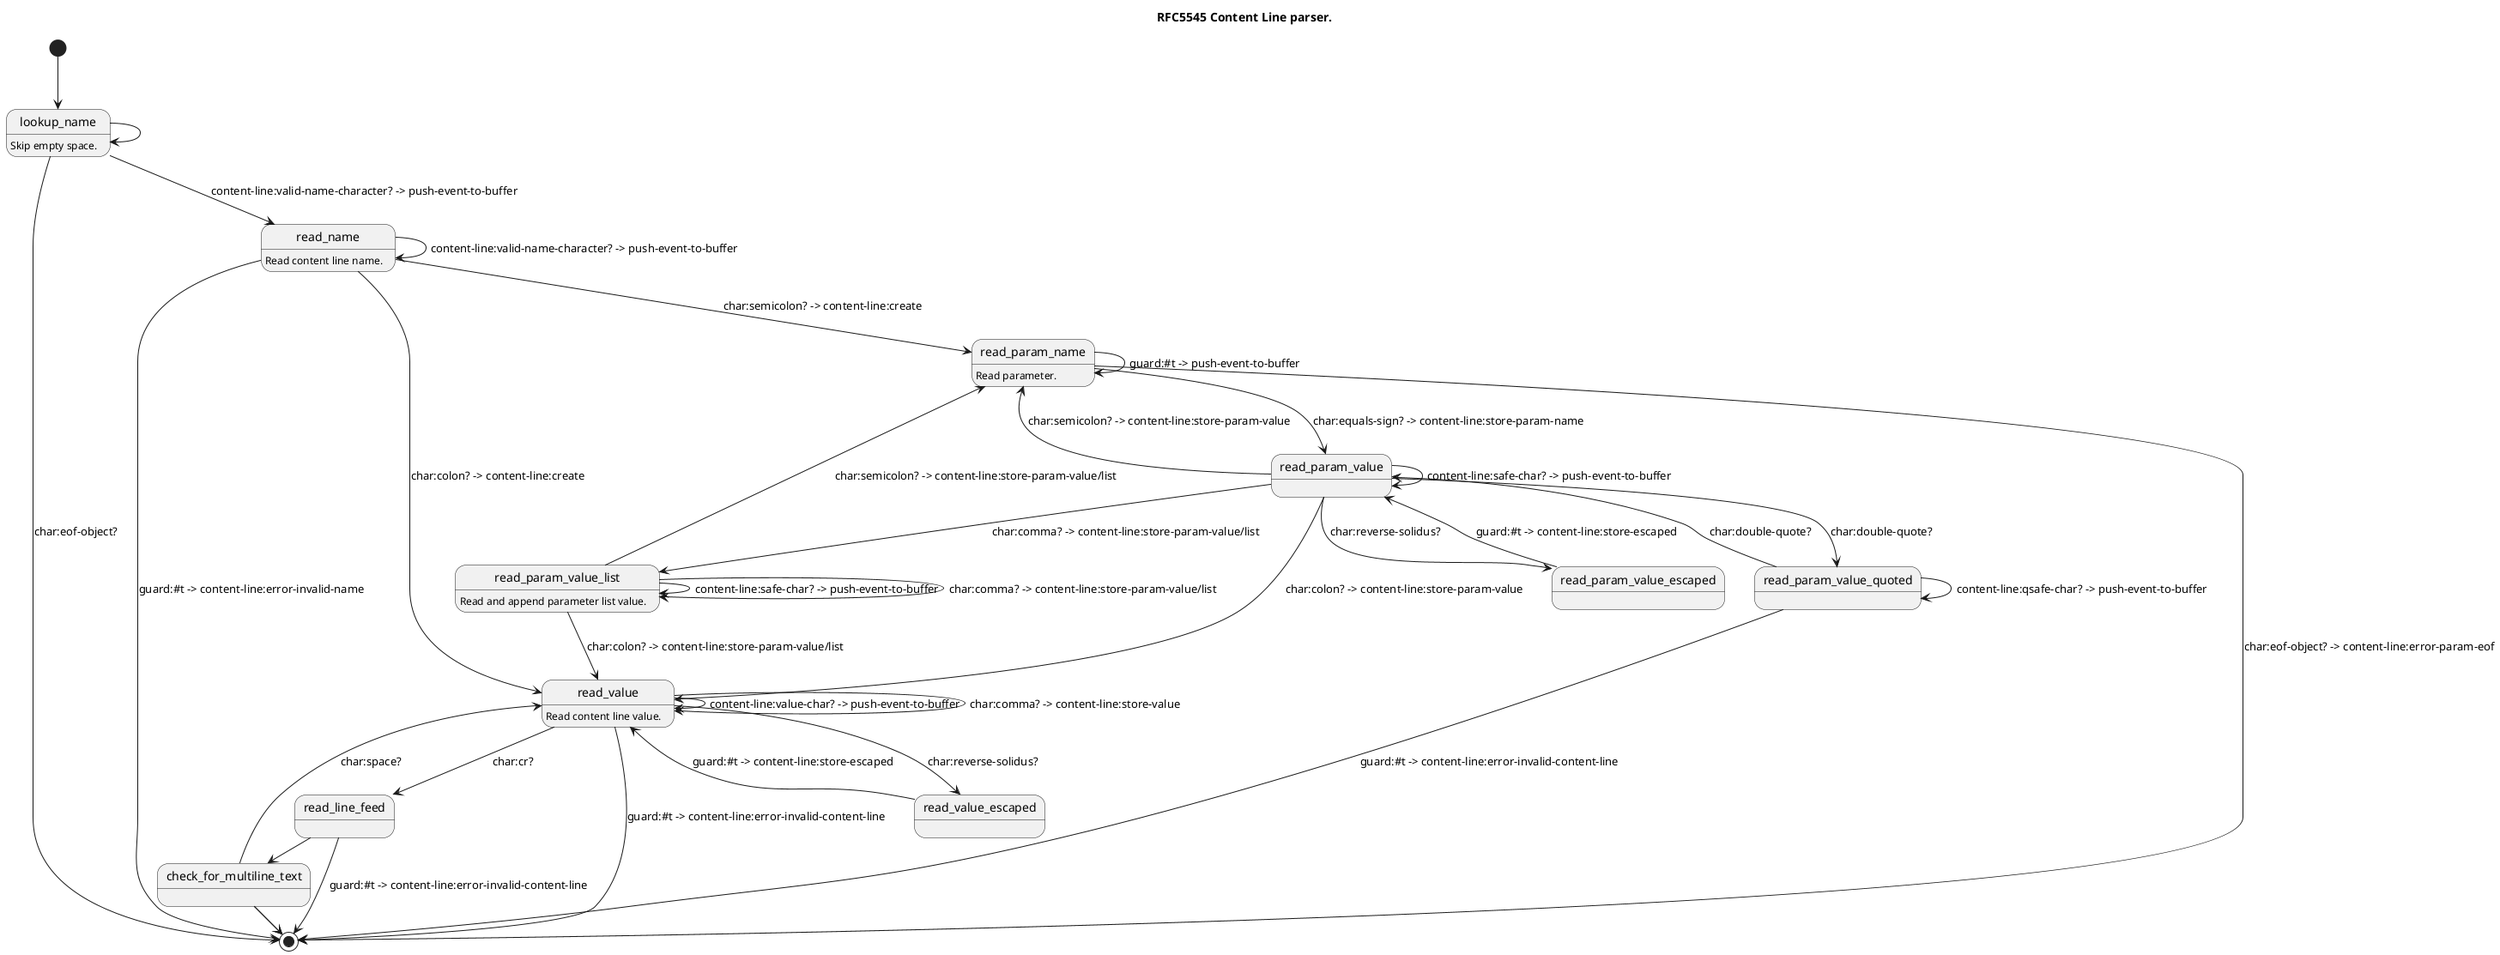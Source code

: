 @startuml
title RFC5545 Content Line parser.

' ---------------------------------------------------------------------------
' Content Line ABNF:
'   contentline   = name *(";" param ) ":" value CRLF
'
' <https://datatracker.ietf.org/doc/html/rfc5545#section-3.1>

[*] --> lookup_name

' ---------------------------------------------------------------------------
' name          = iana-token / x-name
' iana-token    = 1*(ALPHA / DIGIT / "-")
'   ; iCalendar identifier registered with IANA
'
' x-name        = "X-" [vendorid "-"] 1*(ALPHA / DIGIT / "-")
'   ; Reserved for experimental use.
' vendorid      = 3*(ALPHA / DIGIT)
'   ; Vendor identification

lookup_name: Skip empty space.
lookup_name --> [*]: char:eof-object?
lookup_name --> read_name: content-line:valid-name-character? -> push-event-to-buffer
lookup_name ->  lookup_name

read_name: Read content line name.
read_name --> read_param_name: char:semicolon? -> content-line:create
read_name --> read_value:      char:colon? -> content-line:create
read_name --> read_name:       content-line:valid-name-character? -> push-event-to-buffer
read_name --> [*]:             guard:#t -> content-line:error-invalid-name

' ---------------------------------------------------------------------------
' param         = param-name "=" param-value *("," param-value)
' param-name    = iana-token / x-name

read_param_name: Read parameter.
read_param_name --> read_param_value: char:equals-sign? -> content-line:store-param-name
read_param_name --> [*]:              char:eof-object? -> content-line:error-param-eof
read_param_name ->  read_param_name:  guard:#t -> push-event-to-buffer

' ---------------------------------------------------------------------------
' param-value   = paramtext / quoted-string
' paramtext     = *SAFE-CHAR
' quoted-string = DQUOTE *QSAFE-CHAR DQUOTE
' SAFE-CHAR     = WSP / %x21 / %x23-2B / %x2D-39 / %x3C-7E
'                   / NON-US-ASCII
' QSAFE-CHAR    = WSP / %x21 / %x23-7E / NON-US-ASCII
'   ; Any character except CONTROL and DQUOTE

read_param_value --> read_param_value_quoted:  char:double-quote?
read_param_value --> read_param_name:          char:semicolon? -> content-line:store-param-value
read_param_value --> read_param_value_escaped: char:reverse-solidus?
read_param_value --> read_value:               char:colon? -> content-line:store-param-value
read_param_value --> read_param_value_list:    char:comma? -> content-line:store-param-value/list
read_param_value ->  read_param_value:         content-line:safe-char? -> push-event-to-buffer

read_param_value_escaped --> read_param_value: guard:#t -> content-line:store-escaped

read_param_value_quoted --> read_param_value:        char:double-quote?
read_param_value_quoted --> read_param_value_quoted: content-line:qsafe-char? -> push-event-to-buffer
read_param_value_quoted --> [*]: guard:#t -> content-line:error-invalid-content-line

' ---------------------------------------------------------------------------
' List and Field Separators:
' <https://datatracker.ietf.org/doc/html/rfc5545#section-3.1.1>

read_param_value_list: Read and append parameter list value.
read_param_value_list --> read_param_name:       char:semicolon? -> content-line:store-param-value/list
read_param_value_list --> read_value:            char:colon? -> content-line:store-param-value/list
read_param_value_list --> read_param_value_list: char:comma? -> content-line:store-param-value/list
read_param_value_list ->  read_param_value_list: content-line:safe-char? -> push-event-to-buffer

' ---------------------------------------------------------------------------
' VALUE-CHAR    = WSP / %x21-7E / NON-US-ASCII
'   ; Any textual characters
' NON-US-ASCII  = UTF8-2 / UTF8-3 / UTF8-4
'   ; UTF8-2, UTF8-3, and UTF8-4 are defined in [RFC3629]
'
' CONTROL       = %x00-08 / %x0A-1F / %x7F
'   ; All the controls except HTAB

read_value: Read content line value.
read_value --> read_line_feed:     char:cr?
read_value --> read_value_escaped: char:reverse-solidus?
read_value --> read_value:         char:comma? -> content-line:store-value
read_value ->  read_value:         content-line:value-char? -> push-event-to-buffer
read_value --> [*]:                guard:#t -> content-line:error-invalid-content-line

read_value_escaped --> read_value: guard:#t -> content-line:store-escaped

read_line_feed ->  check_for_multiline_text: char:lf?
read_line_feed --> [*]: guard:#t -> content-line:error-invalid-content-line

check_for_multiline_text -> [*]: char:eof-object? -> content-line:store-value
check_for_multiline_text -> read_value: char:space?
check_for_multiline_text -> [*]: guard:#t -> content-line:store-value/unget-char

@enduml

' Local Variables:
' Mode: plantuml
' End:
